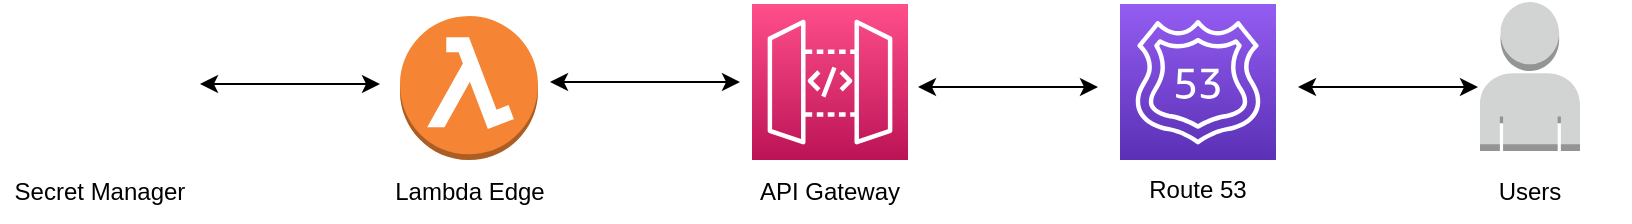 <mxfile version="21.1.1" type="github">
  <diagram name="Page-1" id="bby5jGUO3y1kfN3Rxt7U">
    <mxGraphModel dx="1050" dy="545" grid="1" gridSize="10" guides="1" tooltips="1" connect="1" arrows="1" fold="1" page="1" pageScale="1" pageWidth="850" pageHeight="1100" math="0" shadow="0">
      <root>
        <mxCell id="0" />
        <mxCell id="1" parent="0" />
        <mxCell id="UlUxg2V4AjxNH1vusrBn-2" value="" style="shape=image;html=1;verticalAlign=top;verticalLabelPosition=bottom;labelBackgroundColor=#ffffff;imageAspect=0;aspect=fixed;image=https://cdn3.iconfinder.com/data/icons/strokeline/128/revisi_02-128.png" vertex="1" parent="1">
          <mxGeometry x="20" y="239" width="81" height="81" as="geometry" />
        </mxCell>
        <mxCell id="UlUxg2V4AjxNH1vusrBn-3" value="" style="outlineConnect=0;dashed=0;verticalLabelPosition=bottom;verticalAlign=top;align=center;html=1;shape=mxgraph.aws3.lambda_function;fillColor=#F58534;gradientColor=none;" vertex="1" parent="1">
          <mxGeometry x="210" y="246" width="69" height="72" as="geometry" />
        </mxCell>
        <mxCell id="UlUxg2V4AjxNH1vusrBn-5" value="" style="sketch=0;points=[[0,0,0],[0.25,0,0],[0.5,0,0],[0.75,0,0],[1,0,0],[0,1,0],[0.25,1,0],[0.5,1,0],[0.75,1,0],[1,1,0],[0,0.25,0],[0,0.5,0],[0,0.75,0],[1,0.25,0],[1,0.5,0],[1,0.75,0]];outlineConnect=0;fontColor=#232F3E;gradientColor=#FF4F8B;gradientDirection=north;fillColor=#BC1356;strokeColor=#ffffff;dashed=0;verticalLabelPosition=bottom;verticalAlign=top;align=center;html=1;fontSize=12;fontStyle=0;aspect=fixed;shape=mxgraph.aws4.resourceIcon;resIcon=mxgraph.aws4.api_gateway;" vertex="1" parent="1">
          <mxGeometry x="386" y="240" width="78" height="78" as="geometry" />
        </mxCell>
        <mxCell id="UlUxg2V4AjxNH1vusrBn-6" value="" style="sketch=0;points=[[0,0,0],[0.25,0,0],[0.5,0,0],[0.75,0,0],[1,0,0],[0,1,0],[0.25,1,0],[0.5,1,0],[0.75,1,0],[1,1,0],[0,0.25,0],[0,0.5,0],[0,0.75,0],[1,0.25,0],[1,0.5,0],[1,0.75,0]];outlineConnect=0;fontColor=#232F3E;gradientColor=#945DF2;gradientDirection=north;fillColor=#5A30B5;strokeColor=#ffffff;dashed=0;verticalLabelPosition=bottom;verticalAlign=top;align=center;html=1;fontSize=12;fontStyle=0;aspect=fixed;shape=mxgraph.aws4.resourceIcon;resIcon=mxgraph.aws4.route_53;" vertex="1" parent="1">
          <mxGeometry x="570" y="240" width="78" height="78" as="geometry" />
        </mxCell>
        <mxCell id="UlUxg2V4AjxNH1vusrBn-8" value="" style="outlineConnect=0;dashed=0;verticalLabelPosition=bottom;verticalAlign=top;align=center;html=1;shape=mxgraph.aws3.user;fillColor=#D2D3D3;gradientColor=none;" vertex="1" parent="1">
          <mxGeometry x="750" y="239" width="50" height="74.5" as="geometry" />
        </mxCell>
        <mxCell id="UlUxg2V4AjxNH1vusrBn-9" value="Secret Manager" style="text;html=1;strokeColor=none;fillColor=none;align=center;verticalAlign=middle;whiteSpace=wrap;rounded=0;" vertex="1" parent="1">
          <mxGeometry x="10" y="319" width="100" height="30" as="geometry" />
        </mxCell>
        <mxCell id="UlUxg2V4AjxNH1vusrBn-10" value="Lambda Edge" style="text;html=1;strokeColor=none;fillColor=none;align=center;verticalAlign=middle;whiteSpace=wrap;rounded=0;" vertex="1" parent="1">
          <mxGeometry x="194.5" y="319" width="100" height="30" as="geometry" />
        </mxCell>
        <mxCell id="UlUxg2V4AjxNH1vusrBn-11" value="API Gateway" style="text;html=1;strokeColor=none;fillColor=none;align=center;verticalAlign=middle;whiteSpace=wrap;rounded=0;" vertex="1" parent="1">
          <mxGeometry x="375" y="319" width="100" height="30" as="geometry" />
        </mxCell>
        <mxCell id="UlUxg2V4AjxNH1vusrBn-12" value="Route 53" style="text;html=1;strokeColor=none;fillColor=none;align=center;verticalAlign=middle;whiteSpace=wrap;rounded=0;" vertex="1" parent="1">
          <mxGeometry x="559" y="318" width="100" height="30" as="geometry" />
        </mxCell>
        <mxCell id="UlUxg2V4AjxNH1vusrBn-13" value="Users" style="text;html=1;strokeColor=none;fillColor=none;align=center;verticalAlign=middle;whiteSpace=wrap;rounded=0;" vertex="1" parent="1">
          <mxGeometry x="725" y="319" width="100" height="30" as="geometry" />
        </mxCell>
        <mxCell id="UlUxg2V4AjxNH1vusrBn-17" value="" style="endArrow=classic;startArrow=classic;html=1;rounded=0;" edge="1" parent="1">
          <mxGeometry width="50" height="50" relative="1" as="geometry">
            <mxPoint x="110" y="280" as="sourcePoint" />
            <mxPoint x="200" y="280" as="targetPoint" />
          </mxGeometry>
        </mxCell>
        <mxCell id="UlUxg2V4AjxNH1vusrBn-19" value="" style="endArrow=classic;startArrow=classic;html=1;rounded=0;" edge="1" parent="1">
          <mxGeometry width="50" height="50" relative="1" as="geometry">
            <mxPoint x="285" y="279" as="sourcePoint" />
            <mxPoint x="380" y="279" as="targetPoint" />
          </mxGeometry>
        </mxCell>
        <mxCell id="UlUxg2V4AjxNH1vusrBn-20" value="" style="endArrow=classic;startArrow=classic;html=1;rounded=0;" edge="1" parent="1">
          <mxGeometry width="50" height="50" relative="1" as="geometry">
            <mxPoint x="469" y="281.5" as="sourcePoint" />
            <mxPoint x="559" y="281.5" as="targetPoint" />
          </mxGeometry>
        </mxCell>
        <mxCell id="UlUxg2V4AjxNH1vusrBn-21" value="" style="endArrow=classic;startArrow=classic;html=1;rounded=0;" edge="1" parent="1">
          <mxGeometry width="50" height="50" relative="1" as="geometry">
            <mxPoint x="659" y="281.5" as="sourcePoint" />
            <mxPoint x="749" y="281.5" as="targetPoint" />
          </mxGeometry>
        </mxCell>
      </root>
    </mxGraphModel>
  </diagram>
</mxfile>
